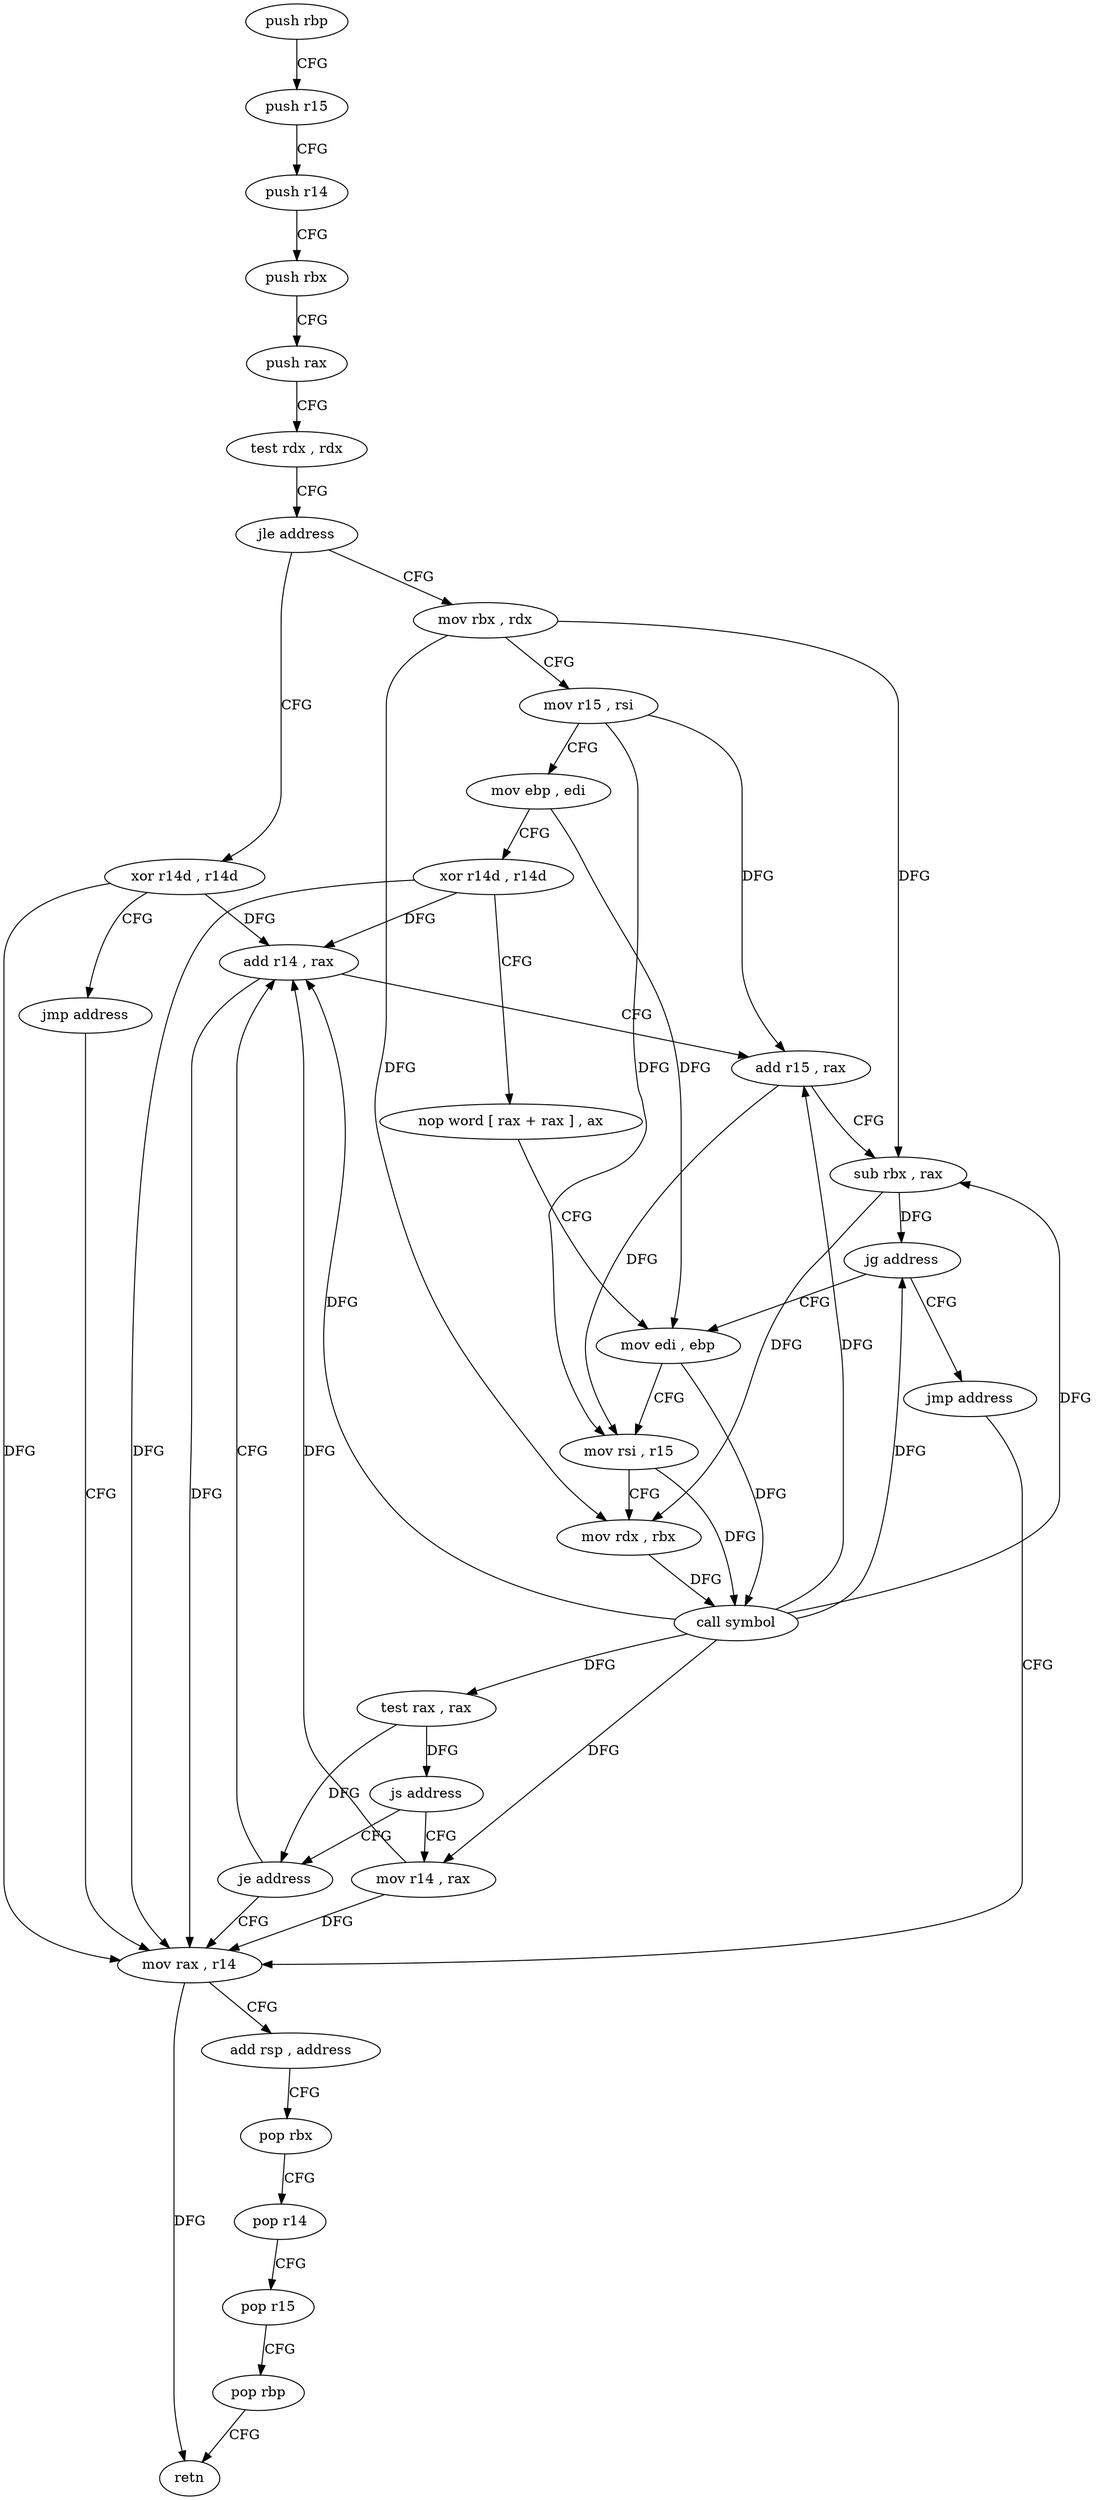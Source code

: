 digraph "func" {
"4210992" [label = "push rbp" ]
"4210993" [label = "push r15" ]
"4210995" [label = "push r14" ]
"4210997" [label = "push rbx" ]
"4210998" [label = "push rax" ]
"4210999" [label = "test rdx , rdx" ]
"4211002" [label = "jle address" ]
"4211057" [label = "xor r14d , r14d" ]
"4211004" [label = "mov rbx , rdx" ]
"4211060" [label = "jmp address" ]
"4211065" [label = "mov rax , r14" ]
"4211007" [label = "mov r15 , rsi" ]
"4211010" [label = "mov ebp , edi" ]
"4211012" [label = "xor r14d , r14d" ]
"4211015" [label = "nop word [ rax + rax ] , ax" ]
"4211024" [label = "mov edi , ebp" ]
"4211068" [label = "add rsp , address" ]
"4211072" [label = "pop rbx" ]
"4211073" [label = "pop r14" ]
"4211075" [label = "pop r15" ]
"4211077" [label = "pop rbp" ]
"4211078" [label = "retn" ]
"4211062" [label = "mov r14 , rax" ]
"4211042" [label = "je address" ]
"4211044" [label = "add r14 , rax" ]
"4211047" [label = "add r15 , rax" ]
"4211050" [label = "sub rbx , rax" ]
"4211053" [label = "jg address" ]
"4211055" [label = "jmp address" ]
"4211026" [label = "mov rsi , r15" ]
"4211029" [label = "mov rdx , rbx" ]
"4211032" [label = "call symbol" ]
"4211037" [label = "test rax , rax" ]
"4211040" [label = "js address" ]
"4210992" -> "4210993" [ label = "CFG" ]
"4210993" -> "4210995" [ label = "CFG" ]
"4210995" -> "4210997" [ label = "CFG" ]
"4210997" -> "4210998" [ label = "CFG" ]
"4210998" -> "4210999" [ label = "CFG" ]
"4210999" -> "4211002" [ label = "CFG" ]
"4211002" -> "4211057" [ label = "CFG" ]
"4211002" -> "4211004" [ label = "CFG" ]
"4211057" -> "4211060" [ label = "CFG" ]
"4211057" -> "4211065" [ label = "DFG" ]
"4211057" -> "4211044" [ label = "DFG" ]
"4211004" -> "4211007" [ label = "CFG" ]
"4211004" -> "4211029" [ label = "DFG" ]
"4211004" -> "4211050" [ label = "DFG" ]
"4211060" -> "4211065" [ label = "CFG" ]
"4211065" -> "4211068" [ label = "CFG" ]
"4211065" -> "4211078" [ label = "DFG" ]
"4211007" -> "4211010" [ label = "CFG" ]
"4211007" -> "4211026" [ label = "DFG" ]
"4211007" -> "4211047" [ label = "DFG" ]
"4211010" -> "4211012" [ label = "CFG" ]
"4211010" -> "4211024" [ label = "DFG" ]
"4211012" -> "4211015" [ label = "CFG" ]
"4211012" -> "4211065" [ label = "DFG" ]
"4211012" -> "4211044" [ label = "DFG" ]
"4211015" -> "4211024" [ label = "CFG" ]
"4211024" -> "4211026" [ label = "CFG" ]
"4211024" -> "4211032" [ label = "DFG" ]
"4211068" -> "4211072" [ label = "CFG" ]
"4211072" -> "4211073" [ label = "CFG" ]
"4211073" -> "4211075" [ label = "CFG" ]
"4211075" -> "4211077" [ label = "CFG" ]
"4211077" -> "4211078" [ label = "CFG" ]
"4211062" -> "4211065" [ label = "DFG" ]
"4211062" -> "4211044" [ label = "DFG" ]
"4211042" -> "4211065" [ label = "CFG" ]
"4211042" -> "4211044" [ label = "CFG" ]
"4211044" -> "4211047" [ label = "CFG" ]
"4211044" -> "4211065" [ label = "DFG" ]
"4211047" -> "4211050" [ label = "CFG" ]
"4211047" -> "4211026" [ label = "DFG" ]
"4211050" -> "4211053" [ label = "DFG" ]
"4211050" -> "4211029" [ label = "DFG" ]
"4211053" -> "4211024" [ label = "CFG" ]
"4211053" -> "4211055" [ label = "CFG" ]
"4211055" -> "4211065" [ label = "CFG" ]
"4211026" -> "4211029" [ label = "CFG" ]
"4211026" -> "4211032" [ label = "DFG" ]
"4211029" -> "4211032" [ label = "DFG" ]
"4211032" -> "4211037" [ label = "DFG" ]
"4211032" -> "4211062" [ label = "DFG" ]
"4211032" -> "4211044" [ label = "DFG" ]
"4211032" -> "4211047" [ label = "DFG" ]
"4211032" -> "4211050" [ label = "DFG" ]
"4211032" -> "4211053" [ label = "DFG" ]
"4211037" -> "4211040" [ label = "DFG" ]
"4211037" -> "4211042" [ label = "DFG" ]
"4211040" -> "4211062" [ label = "CFG" ]
"4211040" -> "4211042" [ label = "CFG" ]
}
